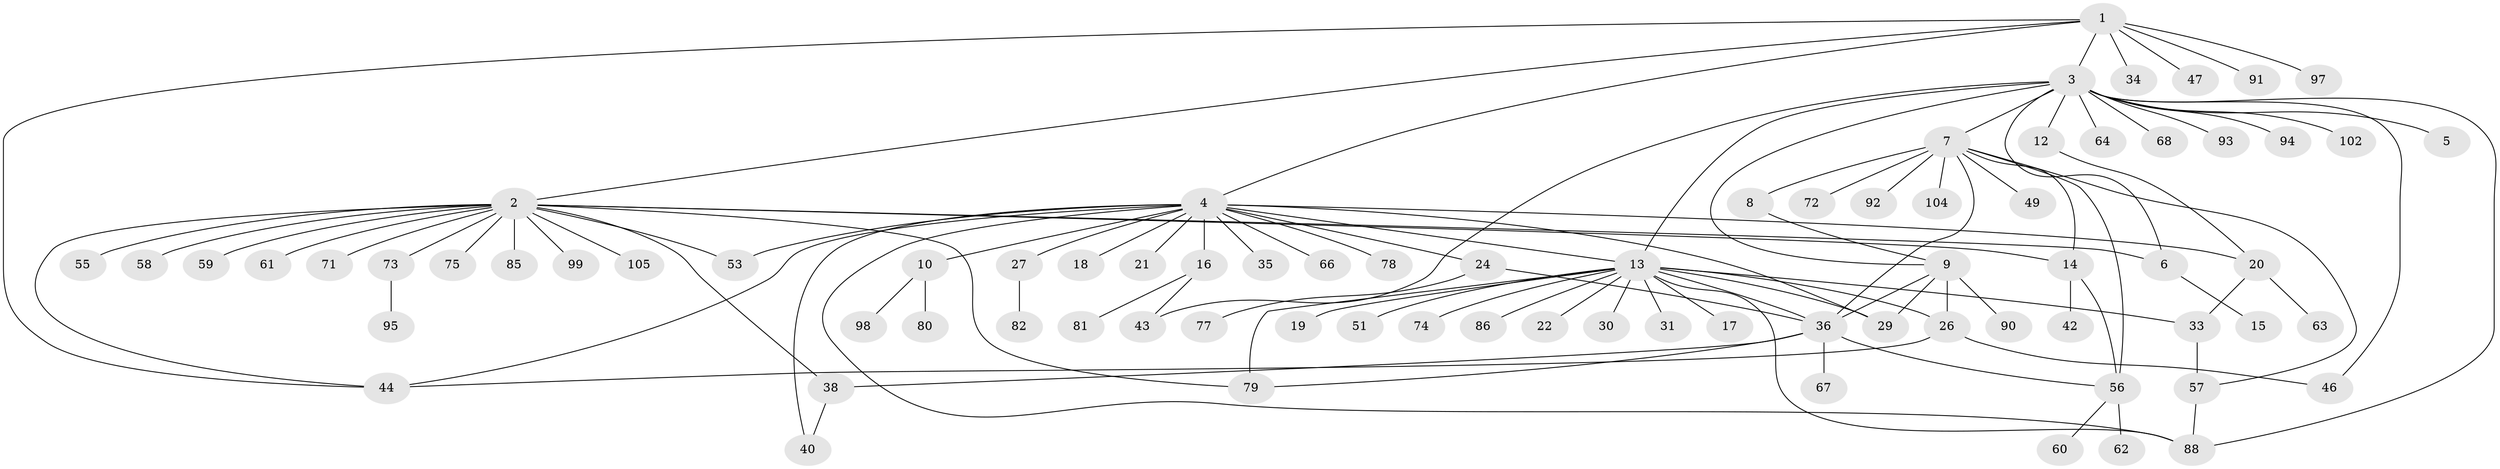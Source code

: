 // Generated by graph-tools (version 1.1) at 2025/51/02/27/25 19:51:55]
// undirected, 80 vertices, 107 edges
graph export_dot {
graph [start="1"]
  node [color=gray90,style=filled];
  1 [super="+28"];
  2 [super="+11"];
  3 [super="+83"];
  4 [super="+25"];
  5;
  6;
  7 [super="+70"];
  8 [super="+39"];
  9 [super="+103"];
  10 [super="+41"];
  12 [super="+89"];
  13 [super="+23"];
  14 [super="+48"];
  15;
  16 [super="+52"];
  17;
  18;
  19;
  20 [super="+32"];
  21;
  22;
  24 [super="+69"];
  26 [super="+45"];
  27;
  29 [super="+106"];
  30;
  31 [super="+87"];
  33 [super="+37"];
  34;
  35;
  36 [super="+50"];
  38;
  40;
  42;
  43 [super="+54"];
  44 [super="+101"];
  46 [super="+76"];
  47;
  49;
  51;
  53;
  55;
  56 [super="+65"];
  57 [super="+107"];
  58;
  59;
  60;
  61;
  62;
  63;
  64;
  66;
  67;
  68 [super="+100"];
  71;
  72;
  73;
  74;
  75;
  77;
  78;
  79;
  80;
  81;
  82 [super="+84"];
  85;
  86;
  88 [super="+96"];
  90;
  91;
  92;
  93;
  94;
  95;
  97;
  98;
  99;
  102;
  104;
  105;
  1 -- 2;
  1 -- 3;
  1 -- 4;
  1 -- 97;
  1 -- 34;
  1 -- 91;
  1 -- 47;
  1 -- 44;
  2 -- 6;
  2 -- 14;
  2 -- 38;
  2 -- 44;
  2 -- 55;
  2 -- 58;
  2 -- 59;
  2 -- 61;
  2 -- 71;
  2 -- 73;
  2 -- 85;
  2 -- 99;
  2 -- 105;
  2 -- 75;
  2 -- 53;
  2 -- 79;
  3 -- 5;
  3 -- 6;
  3 -- 7;
  3 -- 9;
  3 -- 12;
  3 -- 13;
  3 -- 43;
  3 -- 46;
  3 -- 64;
  3 -- 68 [weight=2];
  3 -- 93;
  3 -- 94;
  3 -- 88;
  3 -- 102;
  4 -- 10;
  4 -- 13;
  4 -- 16;
  4 -- 18;
  4 -- 20;
  4 -- 21;
  4 -- 24;
  4 -- 27;
  4 -- 29;
  4 -- 35;
  4 -- 40;
  4 -- 44;
  4 -- 53;
  4 -- 66;
  4 -- 78;
  4 -- 88;
  6 -- 15;
  7 -- 8 [weight=2];
  7 -- 14;
  7 -- 36;
  7 -- 49;
  7 -- 56;
  7 -- 57;
  7 -- 72;
  7 -- 92;
  7 -- 104;
  8 -- 9;
  9 -- 26;
  9 -- 29;
  9 -- 36;
  9 -- 90;
  10 -- 80;
  10 -- 98;
  12 -- 20;
  13 -- 17;
  13 -- 19;
  13 -- 22;
  13 -- 26;
  13 -- 29;
  13 -- 30;
  13 -- 31;
  13 -- 33;
  13 -- 51;
  13 -- 74;
  13 -- 88;
  13 -- 36;
  13 -- 86;
  13 -- 79;
  14 -- 42;
  14 -- 56;
  16 -- 81;
  16 -- 43;
  20 -- 63;
  20 -- 33;
  24 -- 77;
  24 -- 36;
  26 -- 44;
  26 -- 46;
  27 -- 82;
  33 -- 57;
  36 -- 38;
  36 -- 67;
  36 -- 79;
  36 -- 56;
  38 -- 40;
  56 -- 60;
  56 -- 62;
  57 -- 88;
  73 -- 95;
}
